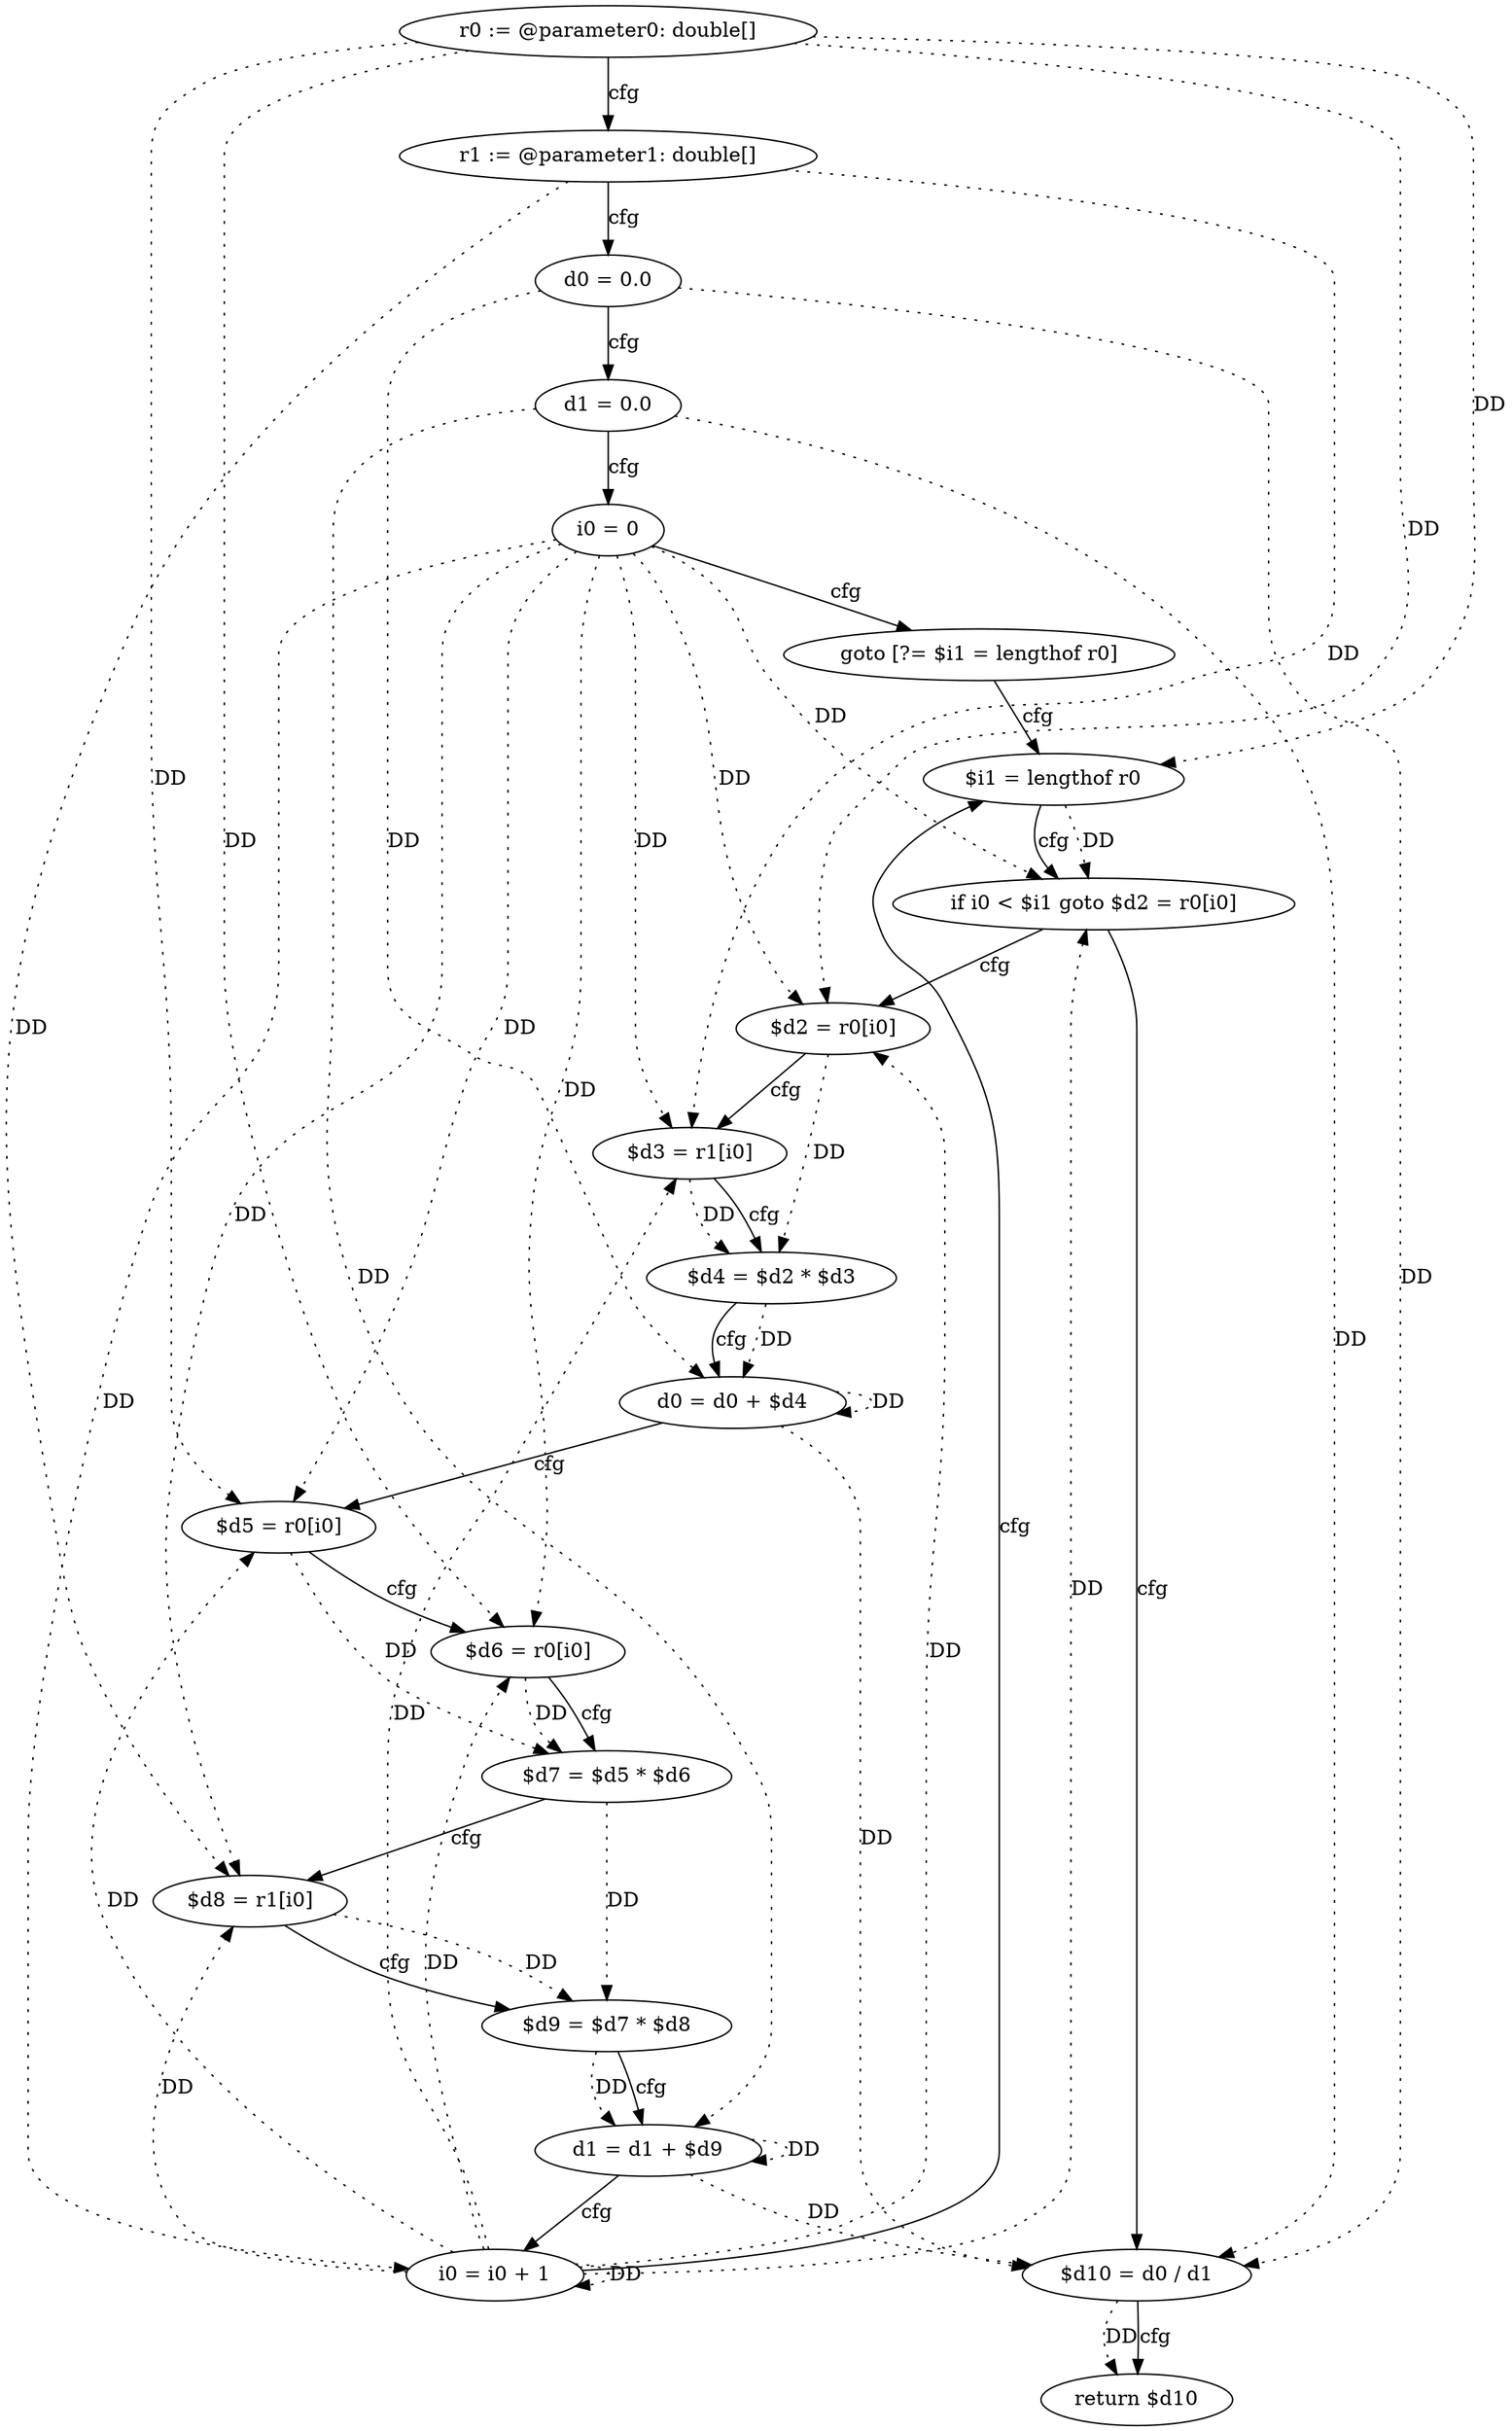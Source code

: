 digraph "weightedRMS" {
    "0" [label="r0 := @parameter0: double[]",];
    "1" [label="r1 := @parameter1: double[]",];
    "2" [label="d0 = 0.0",];
    "3" [label="d1 = 0.0",];
    "4" [label="i0 = 0",];
    "5" [label="goto [?= $i1 = lengthof r0]",];
    "6" [label="$d2 = r0[i0]",];
    "7" [label="$d3 = r1[i0]",];
    "8" [label="$d4 = $d2 * $d3",];
    "9" [label="d0 = d0 + $d4",];
    "10" [label="$d5 = r0[i0]",];
    "11" [label="$d6 = r0[i0]",];
    "12" [label="$d7 = $d5 * $d6",];
    "13" [label="$d8 = r1[i0]",];
    "14" [label="$d9 = $d7 * $d8",];
    "15" [label="d1 = d1 + $d9",];
    "16" [label="i0 = i0 + 1",];
    "17" [label="$i1 = lengthof r0",];
    "18" [label="if i0 < $i1 goto $d2 = r0[i0]",];
    "19" [label="$d10 = d0 / d1",];
    "20" [label="return $d10",];
    "0"->"6" [label="DD",style=dotted,];
    "0"->"10" [label="DD",style=dotted,];
    "0"->"11" [label="DD",style=dotted,];
    "0"->"17" [label="DD",style=dotted,];
    "1"->"7" [label="DD",style=dotted,];
    "1"->"13" [label="DD",style=dotted,];
    "2"->"9" [label="DD",style=dotted,];
    "2"->"19" [label="DD",style=dotted,];
    "3"->"15" [label="DD",style=dotted,];
    "3"->"19" [label="DD",style=dotted,];
    "4"->"6" [label="DD",style=dotted,];
    "4"->"7" [label="DD",style=dotted,];
    "4"->"10" [label="DD",style=dotted,];
    "4"->"11" [label="DD",style=dotted,];
    "4"->"13" [label="DD",style=dotted,];
    "4"->"16" [label="DD",style=dotted,];
    "4"->"18" [label="DD",style=dotted,];
    "6"->"8" [label="DD",style=dotted,];
    "7"->"8" [label="DD",style=dotted,];
    "8"->"9" [label="DD",style=dotted,];
    "9"->"9" [label="DD",style=dotted,];
    "9"->"19" [label="DD",style=dotted,];
    "10"->"12" [label="DD",style=dotted,];
    "11"->"12" [label="DD",style=dotted,];
    "12"->"14" [label="DD",style=dotted,];
    "13"->"14" [label="DD",style=dotted,];
    "14"->"15" [label="DD",style=dotted,];
    "15"->"15" [label="DD",style=dotted,];
    "15"->"19" [label="DD",style=dotted,];
    "16"->"6" [label="DD",style=dotted,];
    "16"->"7" [label="DD",style=dotted,];
    "16"->"10" [label="DD",style=dotted,];
    "16"->"11" [label="DD",style=dotted,];
    "16"->"13" [label="DD",style=dotted,];
    "16"->"16" [label="DD",style=dotted,];
    "16"->"18" [label="DD",style=dotted,];
    "17"->"18" [label="DD",style=dotted,];
    "19"->"20" [label="DD",style=dotted,];
    "0"->"1" [label="cfg",];
    "1"->"2" [label="cfg",];
    "2"->"3" [label="cfg",];
    "3"->"4" [label="cfg",];
    "4"->"5" [label="cfg",];
    "5"->"17" [label="cfg",];
    "6"->"7" [label="cfg",];
    "7"->"8" [label="cfg",];
    "8"->"9" [label="cfg",];
    "9"->"10" [label="cfg",];
    "10"->"11" [label="cfg",];
    "11"->"12" [label="cfg",];
    "12"->"13" [label="cfg",];
    "13"->"14" [label="cfg",];
    "14"->"15" [label="cfg",];
    "15"->"16" [label="cfg",];
    "16"->"17" [label="cfg",];
    "17"->"18" [label="cfg",];
    "18"->"19" [label="cfg",];
    "18"->"6" [label="cfg",];
    "19"->"20" [label="cfg",];
}
